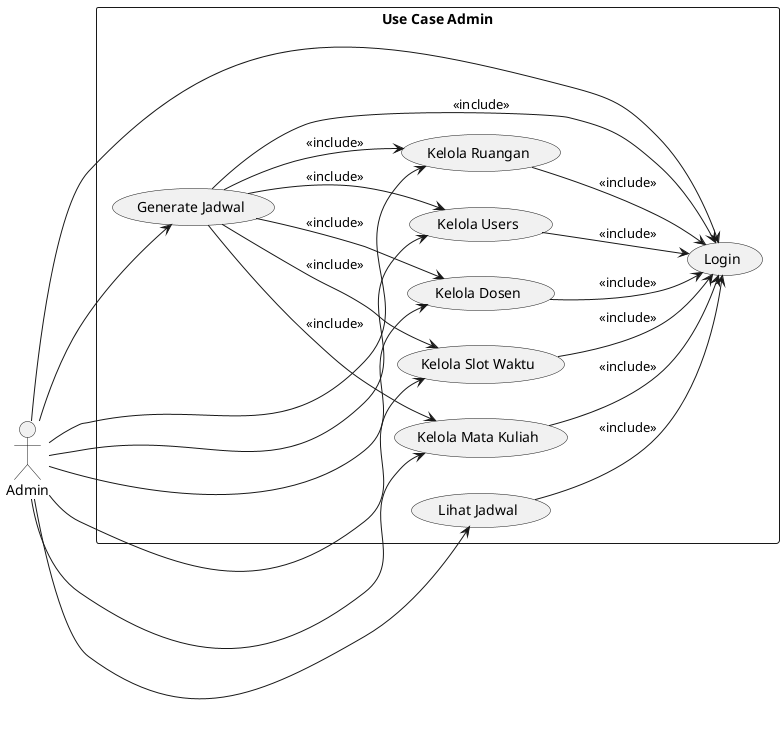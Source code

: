 @startuml
left to right direction

actor Admin

rectangle "Use Case Admin" {
    (Login) as UC_Login
    (Kelola Users) as UC_ManageUsers
    (Kelola Dosen) as UC_ManageLecturers
    (Kelola Mata Kuliah) as UC_ManageCourses
    (Kelola Ruangan) as UC_ManageRooms
    (Kelola Slot Waktu) as UC_ManageTimeSlots
    (Generate Jadwal) as UC_GenerateSchedule
    (Lihat Jadwal) as UC_ViewSchedule
}

' Relasi langsung Admin
Admin --> UC_Login
Admin --> UC_ManageUsers
Admin --> UC_ManageLecturers
Admin --> UC_ManageCourses
Admin --> UC_ManageRooms
Admin --> UC_ManageTimeSlots
Admin --> UC_GenerateSchedule
Admin --> UC_ViewSchedule

' Include Login ke use case lain
UC_ManageUsers --> UC_Login : <<include>>
UC_ManageLecturers --> UC_Login : <<include>>
UC_ManageCourses --> UC_Login : <<include>>
UC_ManageRooms --> UC_Login : <<include>>
UC_ManageTimeSlots --> UC_Login : <<include>>
UC_GenerateSchedule --> UC_Login : <<include>>
UC_ViewSchedule --> UC_Login : <<include>>

' Include ke Generate Jadwal
UC_GenerateSchedule --> UC_ManageUsers : <<include>>
UC_GenerateSchedule --> UC_ManageLecturers : <<include>>
UC_GenerateSchedule --> UC_ManageCourses : <<include>>
UC_GenerateSchedule --> UC_ManageRooms : <<include>>
UC_GenerateSchedule --> UC_ManageTimeSlots : <<include>>

@enduml
